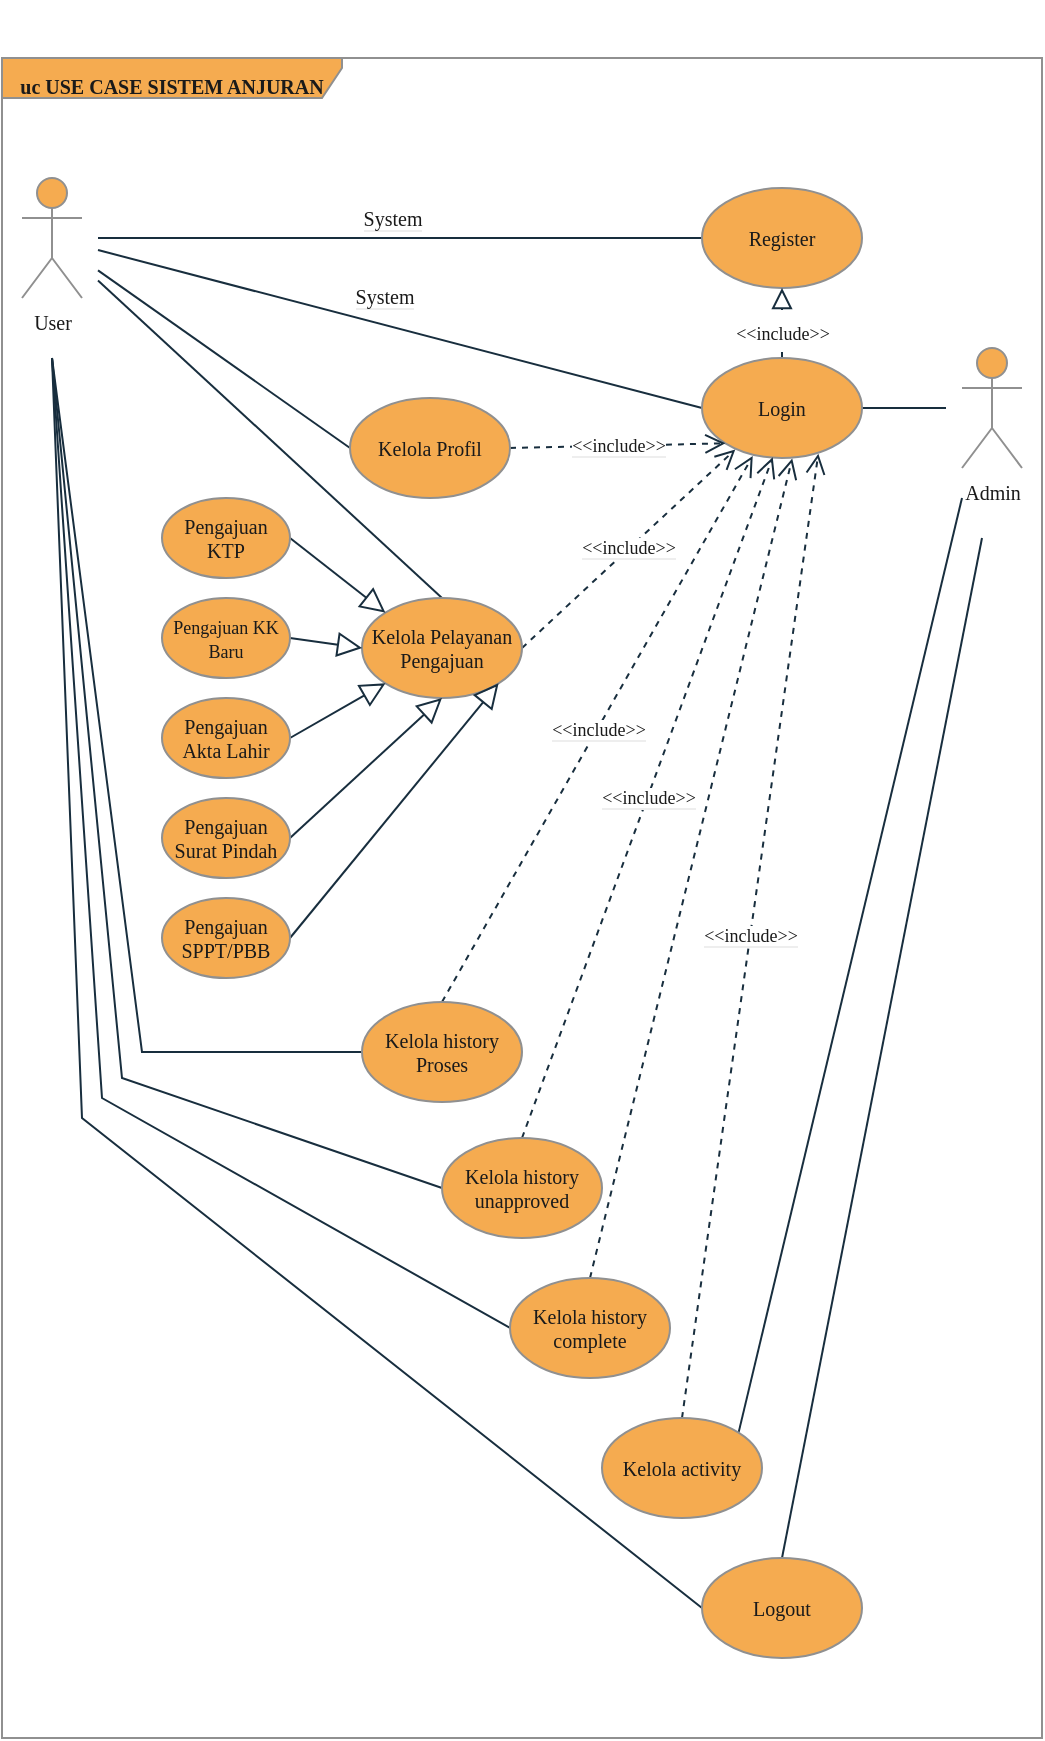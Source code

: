 <mxfile version="15.7.0" type="github">
  <diagram id="C5RBs43oDa-KdzZeNtuy" name="Page-1">
    <mxGraphModel dx="1248" dy="677" grid="1" gridSize="10" guides="1" tooltips="1" connect="1" arrows="1" fold="1" page="1" pageScale="1" pageWidth="827" pageHeight="1169" background="#ffffff" math="0" shadow="0">
      <root>
        <mxCell id="WIyWlLk6GJQsqaUBKTNV-0" />
        <mxCell id="WIyWlLk6GJQsqaUBKTNV-1" parent="WIyWlLk6GJQsqaUBKTNV-0" />
        <mxCell id="QmGK-IJUaO_-9F__BT_G-2" value="&lt;h4&gt;&lt;font size=&quot;1&quot;&gt;&lt;b&gt;uc USE CASE SISTEM ANJURAN&lt;/b&gt;&lt;/font&gt;&lt;/h4&gt;" style="shape=umlFrame;whiteSpace=wrap;html=1;hachureGap=4;pointerEvents=0;fontFamily=Times New Roman;fontSize=20;width=170;height=20;fillColor=#F5AB50;strokeColor=#909090;fontColor=#1A1A1A;" vertex="1" parent="WIyWlLk6GJQsqaUBKTNV-1">
          <mxGeometry x="80" y="40" width="520" height="840" as="geometry" />
        </mxCell>
        <mxCell id="QmGK-IJUaO_-9F__BT_G-14" value="&lt;span style=&quot;background-color: rgb(255 , 255 , 255)&quot;&gt;System&lt;/span&gt;" style="edgeStyle=none;curved=1;rounded=0;hachureGap=4;orthogonalLoop=1;jettySize=auto;html=1;entryX=0;entryY=0.5;entryDx=0;entryDy=0;fontFamily=Times New Roman;fontSize=10;endArrow=none;startSize=14;endSize=14;sourcePerimeterSpacing=8;targetPerimeterSpacing=8;endFill=0;labelBackgroundColor=#EEEEEE;strokeColor=#182E3E;fontColor=#1A1A1A;" edge="1" parent="WIyWlLk6GJQsqaUBKTNV-1" source="QmGK-IJUaO_-9F__BT_G-3" target="QmGK-IJUaO_-9F__BT_G-5">
          <mxGeometry x="-0.026" y="10" relative="1" as="geometry">
            <mxPoint as="offset" />
          </mxGeometry>
        </mxCell>
        <mxCell id="QmGK-IJUaO_-9F__BT_G-15" value="&lt;span style=&quot;background-color: rgb(255 , 255 , 255)&quot;&gt;System&lt;/span&gt;" style="edgeStyle=none;curved=1;rounded=0;hachureGap=4;orthogonalLoop=1;jettySize=auto;html=1;entryX=0;entryY=0.5;entryDx=0;entryDy=0;fontFamily=Times New Roman;fontSize=10;endArrow=none;endFill=0;startSize=14;endSize=14;sourcePerimeterSpacing=8;targetPerimeterSpacing=8;labelBackgroundColor=#EEEEEE;strokeColor=#182E3E;fontColor=#1A1A1A;" edge="1" parent="WIyWlLk6GJQsqaUBKTNV-1" source="QmGK-IJUaO_-9F__BT_G-3" target="QmGK-IJUaO_-9F__BT_G-6">
          <mxGeometry x="-0.073" y="14" relative="1" as="geometry">
            <mxPoint as="offset" />
          </mxGeometry>
        </mxCell>
        <mxCell id="QmGK-IJUaO_-9F__BT_G-35" style="edgeStyle=none;rounded=0;hachureGap=4;orthogonalLoop=1;jettySize=auto;html=1;entryX=0;entryY=0.5;entryDx=0;entryDy=0;fontFamily=Times New Roman;fontSize=9;endArrow=none;endFill=0;startSize=14;endSize=14;sourcePerimeterSpacing=8;targetPerimeterSpacing=8;labelBackgroundColor=#EEEEEE;strokeColor=#182E3E;fontColor=#1A1A1A;" edge="1" parent="WIyWlLk6GJQsqaUBKTNV-1" source="QmGK-IJUaO_-9F__BT_G-3" target="QmGK-IJUaO_-9F__BT_G-7">
          <mxGeometry relative="1" as="geometry" />
        </mxCell>
        <mxCell id="QmGK-IJUaO_-9F__BT_G-40" style="edgeStyle=none;rounded=0;hachureGap=4;jumpSize=6;orthogonalLoop=1;jettySize=auto;html=1;fontFamily=Times New Roman;fontSize=9;endArrow=none;endFill=0;startSize=10;endSize=10;sourcePerimeterSpacing=8;targetPerimeterSpacing=8;entryX=0.5;entryY=0;entryDx=0;entryDy=0;labelBackgroundColor=#EEEEEE;strokeColor=#182E3E;fontColor=#1A1A1A;" edge="1" parent="WIyWlLk6GJQsqaUBKTNV-1" source="QmGK-IJUaO_-9F__BT_G-3" target="QmGK-IJUaO_-9F__BT_G-8">
          <mxGeometry relative="1" as="geometry">
            <mxPoint x="267" y="322.649" as="targetPoint" />
          </mxGeometry>
        </mxCell>
        <mxCell id="QmGK-IJUaO_-9F__BT_G-53" style="edgeStyle=none;rounded=0;hachureGap=4;jumpSize=6;orthogonalLoop=1;jettySize=auto;html=1;entryX=0;entryY=0.5;entryDx=0;entryDy=0;fontFamily=Times New Roman;fontSize=9;endArrow=none;endFill=0;startSize=10;endSize=8;sourcePerimeterSpacing=8;targetPerimeterSpacing=8;labelBackgroundColor=#EEEEEE;strokeColor=#182E3E;fontColor=#1A1A1A;" edge="1" parent="WIyWlLk6GJQsqaUBKTNV-1" target="QmGK-IJUaO_-9F__BT_G-9">
          <mxGeometry relative="1" as="geometry">
            <mxPoint x="105" y="190" as="sourcePoint" />
            <Array as="points">
              <mxPoint x="150" y="537" />
            </Array>
          </mxGeometry>
        </mxCell>
        <mxCell id="QmGK-IJUaO_-9F__BT_G-54" style="edgeStyle=none;rounded=0;hachureGap=4;jumpSize=6;orthogonalLoop=1;jettySize=auto;html=1;entryX=0;entryY=0.5;entryDx=0;entryDy=0;fontFamily=Times New Roman;fontSize=9;endArrow=none;endFill=0;startSize=10;endSize=8;sourcePerimeterSpacing=8;targetPerimeterSpacing=8;labelBackgroundColor=#EEEEEE;strokeColor=#182E3E;fontColor=#1A1A1A;" edge="1" parent="WIyWlLk6GJQsqaUBKTNV-1" target="QmGK-IJUaO_-9F__BT_G-10">
          <mxGeometry relative="1" as="geometry">
            <mxPoint x="105" y="190" as="sourcePoint" />
            <Array as="points">
              <mxPoint x="140" y="550" />
            </Array>
          </mxGeometry>
        </mxCell>
        <mxCell id="QmGK-IJUaO_-9F__BT_G-56" style="edgeStyle=none;rounded=0;hachureGap=4;jumpSize=6;orthogonalLoop=1;jettySize=auto;html=1;entryX=0;entryY=0.5;entryDx=0;entryDy=0;fontFamily=Times New Roman;fontSize=9;endArrow=none;endFill=0;startSize=10;endSize=8;sourcePerimeterSpacing=8;targetPerimeterSpacing=8;labelBackgroundColor=#EEEEEE;strokeColor=#182E3E;fontColor=#1A1A1A;" edge="1" parent="WIyWlLk6GJQsqaUBKTNV-1" target="QmGK-IJUaO_-9F__BT_G-11">
          <mxGeometry relative="1" as="geometry">
            <mxPoint x="105" y="190" as="sourcePoint" />
            <Array as="points">
              <mxPoint x="130" y="560" />
            </Array>
          </mxGeometry>
        </mxCell>
        <mxCell id="QmGK-IJUaO_-9F__BT_G-58" style="edgeStyle=none;rounded=0;hachureGap=4;jumpSize=6;orthogonalLoop=1;jettySize=auto;html=1;entryX=0;entryY=0.5;entryDx=0;entryDy=0;fontFamily=Times New Roman;fontSize=9;endArrow=none;endFill=0;startSize=10;endSize=8;sourcePerimeterSpacing=8;targetPerimeterSpacing=8;labelBackgroundColor=#EEEEEE;strokeColor=#182E3E;fontColor=#1A1A1A;" edge="1" parent="WIyWlLk6GJQsqaUBKTNV-1" target="QmGK-IJUaO_-9F__BT_G-13">
          <mxGeometry relative="1" as="geometry">
            <mxPoint x="105" y="190" as="sourcePoint" />
            <Array as="points">
              <mxPoint x="120" y="570" />
            </Array>
          </mxGeometry>
        </mxCell>
        <mxCell id="QmGK-IJUaO_-9F__BT_G-3" value="User" style="shape=umlActor;verticalLabelPosition=bottom;verticalAlign=top;html=1;hachureGap=4;pointerEvents=0;fontFamily=Times New Roman;fontSize=10;fillColor=#F5AB50;strokeColor=#909090;fontColor=#1A1A1A;" vertex="1" parent="WIyWlLk6GJQsqaUBKTNV-1">
          <mxGeometry x="90" y="100" width="30" height="60" as="geometry" />
        </mxCell>
        <mxCell id="QmGK-IJUaO_-9F__BT_G-16" style="edgeStyle=none;curved=1;rounded=0;hachureGap=4;orthogonalLoop=1;jettySize=auto;html=1;entryX=1;entryY=0.5;entryDx=0;entryDy=0;fontFamily=Times New Roman;fontSize=10;endArrow=none;endFill=0;startSize=14;endSize=14;sourcePerimeterSpacing=8;targetPerimeterSpacing=8;labelBackgroundColor=#EEEEEE;strokeColor=#182E3E;fontColor=#1A1A1A;" edge="1" parent="WIyWlLk6GJQsqaUBKTNV-1" source="QmGK-IJUaO_-9F__BT_G-4" target="QmGK-IJUaO_-9F__BT_G-6">
          <mxGeometry relative="1" as="geometry" />
        </mxCell>
        <mxCell id="QmGK-IJUaO_-9F__BT_G-52" style="edgeStyle=none;rounded=0;hachureGap=4;jumpSize=6;orthogonalLoop=1;jettySize=auto;html=1;entryX=0.5;entryY=0;entryDx=0;entryDy=0;fontFamily=Times New Roman;fontSize=9;endArrow=none;endFill=0;startSize=10;endSize=8;sourcePerimeterSpacing=8;targetPerimeterSpacing=8;labelBackgroundColor=#EEEEEE;strokeColor=#182E3E;fontColor=#1A1A1A;" edge="1" parent="WIyWlLk6GJQsqaUBKTNV-1" target="QmGK-IJUaO_-9F__BT_G-13">
          <mxGeometry relative="1" as="geometry">
            <mxPoint x="570" y="280" as="sourcePoint" />
          </mxGeometry>
        </mxCell>
        <mxCell id="QmGK-IJUaO_-9F__BT_G-59" style="edgeStyle=none;curved=0;rounded=1;sketch=0;hachureGap=4;orthogonalLoop=1;jettySize=auto;html=1;entryX=1;entryY=0;entryDx=0;entryDy=0;fontFamily=Architects Daughter;fontSource=https%3A%2F%2Ffonts.googleapis.com%2Fcss%3Ffamily%3DArchitects%2BDaughter;fontSize=16;fontColor=#1A1A1A;endArrow=none;startSize=14;endSize=14;sourcePerimeterSpacing=8;targetPerimeterSpacing=8;strokeColor=#182E3E;endFill=0;" edge="1" parent="WIyWlLk6GJQsqaUBKTNV-1" target="QmGK-IJUaO_-9F__BT_G-12">
          <mxGeometry relative="1" as="geometry">
            <mxPoint x="560" y="260" as="sourcePoint" />
          </mxGeometry>
        </mxCell>
        <mxCell id="QmGK-IJUaO_-9F__BT_G-4" value="Admin" style="shape=umlActor;verticalLabelPosition=bottom;verticalAlign=top;html=1;hachureGap=4;pointerEvents=0;fontFamily=Times New Roman;fontSize=10;fillColor=#F5AB50;strokeColor=#909090;fontColor=#1A1A1A;" vertex="1" parent="WIyWlLk6GJQsqaUBKTNV-1">
          <mxGeometry x="560" y="185" width="30" height="60" as="geometry" />
        </mxCell>
        <mxCell id="QmGK-IJUaO_-9F__BT_G-5" value="Register" style="ellipse;whiteSpace=wrap;html=1;hachureGap=4;pointerEvents=0;fontFamily=Times New Roman;fontSize=10;fillColor=#F5AB50;strokeColor=#909090;fontColor=#1A1A1A;" vertex="1" parent="WIyWlLk6GJQsqaUBKTNV-1">
          <mxGeometry x="430" y="105" width="80" height="50" as="geometry" />
        </mxCell>
        <mxCell id="QmGK-IJUaO_-9F__BT_G-62" value="&lt;span style=&quot;font-family: &amp;#34;times new roman&amp;#34; ; font-size: 9px ; background-color: rgb(255 , 255 , 255)&quot;&gt;&amp;lt;&amp;lt;include&amp;gt;&amp;gt;&lt;/span&gt;" style="edgeStyle=none;curved=0;rounded=1;sketch=0;hachureGap=4;orthogonalLoop=1;jettySize=auto;html=1;exitX=0.5;exitY=0;exitDx=0;exitDy=0;entryX=0.5;entryY=1;entryDx=0;entryDy=0;labelBackgroundColor=#FFFFFF;fontFamily=Architects Daughter;fontSource=https%3A%2F%2Ffonts.googleapis.com%2Fcss%3Ffamily%3DArchitects%2BDaughter;fontSize=16;fontColor=#1A1A1A;endArrow=block;endFill=0;startSize=14;endSize=8;sourcePerimeterSpacing=8;targetPerimeterSpacing=8;strokeColor=#182E3E;dashed=1;" edge="1" parent="WIyWlLk6GJQsqaUBKTNV-1" source="QmGK-IJUaO_-9F__BT_G-6" target="QmGK-IJUaO_-9F__BT_G-5">
          <mxGeometry x="-0.2" relative="1" as="geometry">
            <mxPoint as="offset" />
          </mxGeometry>
        </mxCell>
        <mxCell id="QmGK-IJUaO_-9F__BT_G-6" value="Login" style="ellipse;whiteSpace=wrap;html=1;hachureGap=4;pointerEvents=0;fontFamily=Times New Roman;fontSize=10;fillColor=#F5AB50;strokeColor=#909090;fontColor=#1A1A1A;" vertex="1" parent="WIyWlLk6GJQsqaUBKTNV-1">
          <mxGeometry x="430" y="190" width="80" height="50" as="geometry" />
        </mxCell>
        <mxCell id="QmGK-IJUaO_-9F__BT_G-36" value="&lt;span style=&quot;background-color: rgb(255 , 255 , 255)&quot;&gt;&amp;lt;&amp;lt;include&amp;gt;&amp;gt;&lt;/span&gt;" style="edgeStyle=none;rounded=0;hachureGap=4;orthogonalLoop=1;jettySize=auto;html=1;exitX=1;exitY=0.5;exitDx=0;exitDy=0;entryX=0;entryY=1;entryDx=0;entryDy=0;fontFamily=Times New Roman;fontSize=9;endArrow=open;endFill=0;startSize=10;endSize=8;sourcePerimeterSpacing=8;targetPerimeterSpacing=8;dashed=1;jumpSize=6;labelBackgroundColor=#EEEEEE;strokeColor=#182E3E;fontColor=#1A1A1A;" edge="1" parent="WIyWlLk6GJQsqaUBKTNV-1" source="QmGK-IJUaO_-9F__BT_G-7" target="QmGK-IJUaO_-9F__BT_G-6">
          <mxGeometry relative="1" as="geometry" />
        </mxCell>
        <mxCell id="QmGK-IJUaO_-9F__BT_G-7" value="Kelola Profil" style="ellipse;whiteSpace=wrap;html=1;hachureGap=4;pointerEvents=0;fontFamily=Times New Roman;fontSize=10;fillColor=#F5AB50;strokeColor=#909090;fontColor=#1A1A1A;" vertex="1" parent="WIyWlLk6GJQsqaUBKTNV-1">
          <mxGeometry x="254" y="210" width="80" height="50" as="geometry" />
        </mxCell>
        <mxCell id="QmGK-IJUaO_-9F__BT_G-46" value="&lt;span style=&quot;background-color: rgb(255 , 255 , 255)&quot;&gt;&amp;lt;&amp;lt;include&amp;gt;&amp;gt;&lt;/span&gt;" style="edgeStyle=none;rounded=0;hachureGap=4;jumpSize=6;orthogonalLoop=1;jettySize=auto;html=1;exitX=1;exitY=0.5;exitDx=0;exitDy=0;entryX=0.208;entryY=0.915;entryDx=0;entryDy=0;fontFamily=Times New Roman;fontSize=9;endArrow=open;endFill=0;startSize=10;endSize=8;sourcePerimeterSpacing=8;targetPerimeterSpacing=8;dashed=1;entryPerimeter=0;labelBackgroundColor=#EEEEEE;strokeColor=#182E3E;fontColor=#1A1A1A;" edge="1" parent="WIyWlLk6GJQsqaUBKTNV-1" source="QmGK-IJUaO_-9F__BT_G-8" target="QmGK-IJUaO_-9F__BT_G-6">
          <mxGeometry relative="1" as="geometry" />
        </mxCell>
        <mxCell id="QmGK-IJUaO_-9F__BT_G-8" value="Kelola Pelayanan Pengajuan" style="ellipse;whiteSpace=wrap;html=1;hachureGap=4;pointerEvents=0;fontFamily=Times New Roman;fontSize=10;fillColor=#F5AB50;strokeColor=#909090;fontColor=#1A1A1A;" vertex="1" parent="WIyWlLk6GJQsqaUBKTNV-1">
          <mxGeometry x="260" y="310" width="80" height="50" as="geometry" />
        </mxCell>
        <mxCell id="QmGK-IJUaO_-9F__BT_G-47" value="&lt;span style=&quot;background-color: rgb(255 , 255 , 255)&quot;&gt;&amp;lt;&amp;lt;include&amp;gt;&amp;gt;&lt;/span&gt;" style="edgeStyle=none;rounded=0;hachureGap=4;jumpSize=6;orthogonalLoop=1;jettySize=auto;html=1;exitX=0.5;exitY=0;exitDx=0;exitDy=0;entryX=0.317;entryY=0.981;entryDx=0;entryDy=0;dashed=1;fontFamily=Times New Roman;fontSize=9;endArrow=open;endFill=0;startSize=10;endSize=8;sourcePerimeterSpacing=8;targetPerimeterSpacing=8;entryPerimeter=0;labelBackgroundColor=#EEEEEE;strokeColor=#182E3E;fontColor=#1A1A1A;" edge="1" parent="WIyWlLk6GJQsqaUBKTNV-1" source="QmGK-IJUaO_-9F__BT_G-9" target="QmGK-IJUaO_-9F__BT_G-6">
          <mxGeometry relative="1" as="geometry" />
        </mxCell>
        <mxCell id="QmGK-IJUaO_-9F__BT_G-9" value="Kelola history Proses" style="ellipse;whiteSpace=wrap;html=1;hachureGap=4;pointerEvents=0;fontFamily=Times New Roman;fontSize=10;fillColor=#F5AB50;strokeColor=#909090;fontColor=#1A1A1A;" vertex="1" parent="WIyWlLk6GJQsqaUBKTNV-1">
          <mxGeometry x="260" y="512" width="80" height="50" as="geometry" />
        </mxCell>
        <mxCell id="QmGK-IJUaO_-9F__BT_G-48" value="&lt;span style=&quot;background-color: rgb(255 , 255 , 255)&quot;&gt;&amp;lt;&amp;lt;include&amp;gt;&amp;gt;&lt;/span&gt;" style="edgeStyle=none;rounded=0;hachureGap=4;jumpSize=6;orthogonalLoop=1;jettySize=auto;html=1;exitX=0.5;exitY=0;exitDx=0;exitDy=0;dashed=1;fontFamily=Times New Roman;fontSize=9;endArrow=open;endFill=0;startSize=10;endSize=8;sourcePerimeterSpacing=8;targetPerimeterSpacing=8;entryX=0.442;entryY=0.993;entryDx=0;entryDy=0;entryPerimeter=0;labelBackgroundColor=#EEEEEE;strokeColor=#182E3E;fontColor=#1A1A1A;" edge="1" parent="WIyWlLk6GJQsqaUBKTNV-1" source="QmGK-IJUaO_-9F__BT_G-10" target="QmGK-IJUaO_-9F__BT_G-6">
          <mxGeometry relative="1" as="geometry">
            <mxPoint x="440" y="230" as="targetPoint" />
          </mxGeometry>
        </mxCell>
        <mxCell id="QmGK-IJUaO_-9F__BT_G-10" value="Kelola history unapproved" style="ellipse;whiteSpace=wrap;html=1;hachureGap=4;pointerEvents=0;fontFamily=Times New Roman;fontSize=10;fillColor=#F5AB50;strokeColor=#909090;fontColor=#1A1A1A;" vertex="1" parent="WIyWlLk6GJQsqaUBKTNV-1">
          <mxGeometry x="300" y="580" width="80" height="50" as="geometry" />
        </mxCell>
        <mxCell id="QmGK-IJUaO_-9F__BT_G-49" style="edgeStyle=none;rounded=0;hachureGap=4;jumpSize=6;orthogonalLoop=1;jettySize=auto;html=1;exitX=0.5;exitY=0;exitDx=0;exitDy=0;dashed=1;fontFamily=Times New Roman;fontSize=9;endArrow=open;endFill=0;startSize=10;endSize=8;sourcePerimeterSpacing=8;targetPerimeterSpacing=8;entryX=0.564;entryY=1.005;entryDx=0;entryDy=0;entryPerimeter=0;labelBackgroundColor=#EEEEEE;strokeColor=#182E3E;fontColor=#1A1A1A;" edge="1" parent="WIyWlLk6GJQsqaUBKTNV-1" source="QmGK-IJUaO_-9F__BT_G-11" target="QmGK-IJUaO_-9F__BT_G-6">
          <mxGeometry relative="1" as="geometry">
            <mxPoint x="450" y="230" as="targetPoint" />
          </mxGeometry>
        </mxCell>
        <mxCell id="QmGK-IJUaO_-9F__BT_G-11" value="Kelola history complete" style="ellipse;whiteSpace=wrap;html=1;hachureGap=4;pointerEvents=0;fontFamily=Times New Roman;fontSize=10;fillColor=#F5AB50;strokeColor=#909090;fontColor=#1A1A1A;" vertex="1" parent="WIyWlLk6GJQsqaUBKTNV-1">
          <mxGeometry x="334" y="650" width="80" height="50" as="geometry" />
        </mxCell>
        <mxCell id="QmGK-IJUaO_-9F__BT_G-50" value="&lt;span style=&quot;background-color: rgb(255 , 255 , 255)&quot;&gt;&amp;lt;&amp;lt;include&amp;gt;&amp;gt;&lt;/span&gt;" style="edgeStyle=none;rounded=0;hachureGap=4;jumpSize=6;orthogonalLoop=1;jettySize=auto;html=1;exitX=0.5;exitY=0;exitDx=0;exitDy=0;entryX=0.727;entryY=0.957;entryDx=0;entryDy=0;entryPerimeter=0;dashed=1;fontFamily=Times New Roman;fontSize=9;endArrow=open;endFill=0;startSize=10;endSize=8;sourcePerimeterSpacing=8;targetPerimeterSpacing=8;labelBackgroundColor=#EEEEEE;strokeColor=#182E3E;fontColor=#1A1A1A;" edge="1" parent="WIyWlLk6GJQsqaUBKTNV-1" source="QmGK-IJUaO_-9F__BT_G-12" target="QmGK-IJUaO_-9F__BT_G-6">
          <mxGeometry relative="1" as="geometry" />
        </mxCell>
        <mxCell id="QmGK-IJUaO_-9F__BT_G-12" value="Kelola activity" style="ellipse;whiteSpace=wrap;html=1;hachureGap=4;pointerEvents=0;fontFamily=Times New Roman;fontSize=10;fillColor=#F5AB50;strokeColor=#909090;fontColor=#1A1A1A;" vertex="1" parent="WIyWlLk6GJQsqaUBKTNV-1">
          <mxGeometry x="380" y="720" width="80" height="50" as="geometry" />
        </mxCell>
        <mxCell id="QmGK-IJUaO_-9F__BT_G-13" value="Logout" style="ellipse;whiteSpace=wrap;html=1;hachureGap=4;pointerEvents=0;fontFamily=Times New Roman;fontSize=10;fillColor=#F5AB50;strokeColor=#909090;fontColor=#1A1A1A;" vertex="1" parent="WIyWlLk6GJQsqaUBKTNV-1">
          <mxGeometry x="430" y="790" width="80" height="50" as="geometry" />
        </mxCell>
        <mxCell id="QmGK-IJUaO_-9F__BT_G-41" style="edgeStyle=none;rounded=0;hachureGap=4;jumpSize=6;orthogonalLoop=1;jettySize=auto;html=1;exitX=1;exitY=0.5;exitDx=0;exitDy=0;entryX=0;entryY=0;entryDx=0;entryDy=0;fontFamily=Times New Roman;fontSize=9;endArrow=block;endFill=0;startSize=10;endSize=10;sourcePerimeterSpacing=8;targetPerimeterSpacing=8;labelBackgroundColor=#EEEEEE;strokeColor=#182E3E;fontColor=#1A1A1A;" edge="1" parent="WIyWlLk6GJQsqaUBKTNV-1" source="QmGK-IJUaO_-9F__BT_G-23" target="QmGK-IJUaO_-9F__BT_G-8">
          <mxGeometry relative="1" as="geometry" />
        </mxCell>
        <mxCell id="QmGK-IJUaO_-9F__BT_G-23" value="Pengajuan KTP" style="ellipse;whiteSpace=wrap;html=1;hachureGap=4;pointerEvents=0;fontFamily=Times New Roman;fontSize=10;fillColor=#F5AB50;strokeColor=#909090;fontColor=#1A1A1A;" vertex="1" parent="WIyWlLk6GJQsqaUBKTNV-1">
          <mxGeometry x="160" y="260" width="64" height="40" as="geometry" />
        </mxCell>
        <mxCell id="QmGK-IJUaO_-9F__BT_G-42" style="edgeStyle=none;rounded=0;hachureGap=4;jumpSize=6;orthogonalLoop=1;jettySize=auto;html=1;exitX=1;exitY=0.5;exitDx=0;exitDy=0;entryX=0;entryY=0.5;entryDx=0;entryDy=0;fontFamily=Times New Roman;fontSize=9;endArrow=block;endFill=0;startSize=10;endSize=10;sourcePerimeterSpacing=8;targetPerimeterSpacing=8;labelBackgroundColor=#EEEEEE;strokeColor=#182E3E;fontColor=#1A1A1A;" edge="1" parent="WIyWlLk6GJQsqaUBKTNV-1" source="QmGK-IJUaO_-9F__BT_G-24" target="QmGK-IJUaO_-9F__BT_G-8">
          <mxGeometry relative="1" as="geometry" />
        </mxCell>
        <mxCell id="QmGK-IJUaO_-9F__BT_G-24" value="&lt;font style=&quot;font-size: 9px&quot;&gt;Pengajuan KK Baru&lt;/font&gt;" style="ellipse;whiteSpace=wrap;html=1;hachureGap=4;pointerEvents=0;fontFamily=Times New Roman;fontSize=10;fillColor=#F5AB50;strokeColor=#909090;fontColor=#1A1A1A;" vertex="1" parent="WIyWlLk6GJQsqaUBKTNV-1">
          <mxGeometry x="160" y="310" width="64" height="40" as="geometry" />
        </mxCell>
        <mxCell id="QmGK-IJUaO_-9F__BT_G-43" style="edgeStyle=none;rounded=0;hachureGap=4;jumpSize=6;orthogonalLoop=1;jettySize=auto;html=1;exitX=1;exitY=0.5;exitDx=0;exitDy=0;entryX=0;entryY=1;entryDx=0;entryDy=0;fontFamily=Times New Roman;fontSize=9;endArrow=block;endFill=0;startSize=10;endSize=10;sourcePerimeterSpacing=8;targetPerimeterSpacing=8;labelBackgroundColor=#EEEEEE;strokeColor=#182E3E;fontColor=#1A1A1A;" edge="1" parent="WIyWlLk6GJQsqaUBKTNV-1" source="QmGK-IJUaO_-9F__BT_G-25" target="QmGK-IJUaO_-9F__BT_G-8">
          <mxGeometry relative="1" as="geometry" />
        </mxCell>
        <mxCell id="QmGK-IJUaO_-9F__BT_G-25" value="Pengajuan Akta Lahir" style="ellipse;whiteSpace=wrap;html=1;hachureGap=4;pointerEvents=0;fontFamily=Times New Roman;fontSize=10;fillColor=#F5AB50;strokeColor=#909090;fontColor=#1A1A1A;" vertex="1" parent="WIyWlLk6GJQsqaUBKTNV-1">
          <mxGeometry x="160" y="360" width="64" height="40" as="geometry" />
        </mxCell>
        <mxCell id="QmGK-IJUaO_-9F__BT_G-44" style="edgeStyle=none;rounded=0;hachureGap=4;jumpSize=6;orthogonalLoop=1;jettySize=auto;html=1;exitX=1;exitY=0.5;exitDx=0;exitDy=0;entryX=0.5;entryY=1;entryDx=0;entryDy=0;fontFamily=Times New Roman;fontSize=9;endArrow=block;endFill=0;startSize=10;endSize=10;sourcePerimeterSpacing=8;targetPerimeterSpacing=8;labelBackgroundColor=#EEEEEE;strokeColor=#182E3E;fontColor=#1A1A1A;" edge="1" parent="WIyWlLk6GJQsqaUBKTNV-1" source="QmGK-IJUaO_-9F__BT_G-26" target="QmGK-IJUaO_-9F__BT_G-8">
          <mxGeometry relative="1" as="geometry" />
        </mxCell>
        <mxCell id="QmGK-IJUaO_-9F__BT_G-26" value="Pengajuan Surat Pindah" style="ellipse;whiteSpace=wrap;html=1;hachureGap=4;pointerEvents=0;fontFamily=Times New Roman;fontSize=10;fillColor=#F5AB50;strokeColor=#909090;fontColor=#1A1A1A;" vertex="1" parent="WIyWlLk6GJQsqaUBKTNV-1">
          <mxGeometry x="160" y="410" width="64" height="40" as="geometry" />
        </mxCell>
        <mxCell id="QmGK-IJUaO_-9F__BT_G-45" style="edgeStyle=none;rounded=0;hachureGap=4;jumpSize=6;orthogonalLoop=1;jettySize=auto;html=1;exitX=1;exitY=0.5;exitDx=0;exitDy=0;entryX=1;entryY=1;entryDx=0;entryDy=0;fontFamily=Times New Roman;fontSize=9;endArrow=block;endFill=0;startSize=10;endSize=10;sourcePerimeterSpacing=8;targetPerimeterSpacing=8;labelBackgroundColor=#EEEEEE;strokeColor=#182E3E;fontColor=#1A1A1A;" edge="1" parent="WIyWlLk6GJQsqaUBKTNV-1" source="QmGK-IJUaO_-9F__BT_G-27" target="QmGK-IJUaO_-9F__BT_G-8">
          <mxGeometry relative="1" as="geometry" />
        </mxCell>
        <mxCell id="QmGK-IJUaO_-9F__BT_G-27" value="Pengajuan SPPT/PBB" style="ellipse;whiteSpace=wrap;html=1;hachureGap=4;pointerEvents=0;fontFamily=Times New Roman;fontSize=10;fillColor=#F5AB50;strokeColor=#909090;fontColor=#1A1A1A;" vertex="1" parent="WIyWlLk6GJQsqaUBKTNV-1">
          <mxGeometry x="160" y="460" width="64" height="40" as="geometry" />
        </mxCell>
      </root>
    </mxGraphModel>
  </diagram>
</mxfile>
